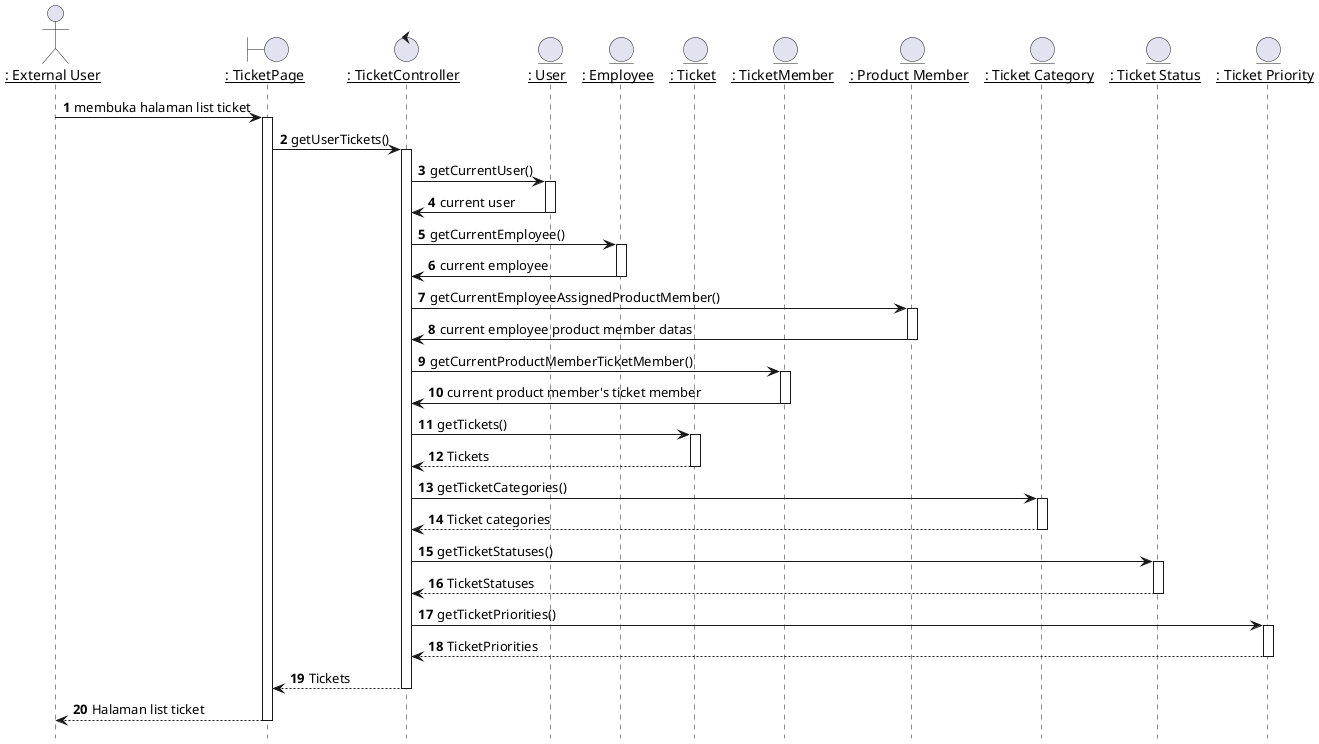 @startuml Melihat List Ticket

hide footbox

' title "Melihat List Ticket"

actor EU as "__: External User__"
boundary TicketPage as "__: TicketPage__"
control TicketController as "__: TicketController__"
entity User as "__: User__"
entity Employee as "__: Employee__"
entity Ticket as "__: Ticket__"
entity TicketMember as "__: TicketMember__"
entity ProductMember as "__: Product Member__"
' entity ProductMemberRoles as "__: Product Member Roles__"
entity TicketCategories as "__: Ticket Category__"
entity TicketStatuses as "__: Ticket Status__"
entity TicketPriorities as "__: Ticket Priority__"
' entityProductas "__: Products__"
' entity Companies as "__: Companies__"

autonumber 1
EU -> TicketPage: membuka halaman list ticket
activate TicketPage

TicketPage -> TicketController: getUserTickets()
activate TicketController

TicketController -> User: getCurrentUser()
activate User

User -> TicketController: current user
deactivate User

TicketController -> Employee: getCurrentEmployee()
activate Employee

Employee -> TicketController: current employee
deactivate Employee

TicketController -> ProductMember: getCurrentEmployeeAssignedProductMember()
activate ProductMember

ProductMember -> TicketController: current employee product member datas
deactivate ProductMember

TicketController -> TicketMember: getCurrentProductMemberTicketMember()
activate TicketMember

TicketMember -> TicketController: current product member's ticket member
deactivate TicketMember

TicketController -> Ticket: getTickets()
activate Ticket

Ticket --> TicketController : Tickets
deactivate Ticket

TicketController -> TicketCategories: getTicketCategories()
activate TicketCategories

TicketCategories --> TicketController : Ticket categories
deactivate TicketCategories

TicketController -> TicketStatuses: getTicketStatuses()
activate TicketStatuses

TicketStatuses --> TicketController : TicketStatuses
deactivate TicketStatuses

TicketController -> TicketPriorities: getTicketPriorities()
activate TicketPriorities

TicketPriorities --> TicketController : TicketPriorities
deactivate TicketPriorities

' TicketController -> TicketController : resolveRelation()

TicketController --> TicketPage : Tickets
deactivate TicketController

TicketPage --> EU : Halaman list ticket
deactivate TicketPage


@enduml
